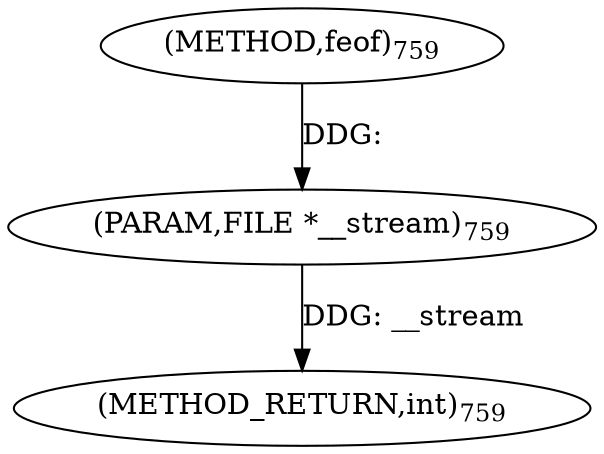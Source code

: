 digraph "feof" {  
"2655" [label = <(METHOD,feof)<SUB>759</SUB>> ]
"2657" [label = <(METHOD_RETURN,int)<SUB>759</SUB>> ]
"2656" [label = <(PARAM,FILE *__stream)<SUB>759</SUB>> ]
  "2656" -> "2657"  [ label = "DDG: __stream"] 
  "2655" -> "2656"  [ label = "DDG: "] 
}
